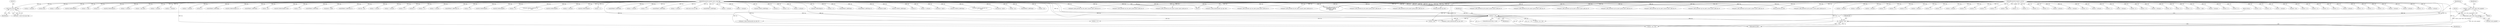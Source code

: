 digraph "0_tcpdump_5dc1860d8267b1e0cb78c9ffa2a40bea2fdb3ddc_4@pointer" {
"1000150" [label="(Call,bp + len)"];
"1000143" [label="(Call,bp >= ep)"];
"1000129" [label="(Call,(const struct pim *)bp)"];
"1000121" [label="(MethodParameterIn,register const u_char *bp)"];
"1000135" [label="(Call,ep = (const u_char *)ndo->ndo_snapend)"];
"1000137" [label="(Call,(const u_char *)ndo->ndo_snapend)"];
"1000122" [label="(MethodParameterIn,register u_int len)"];
"1001291" [label="(Call,bp += advance)"];
"1000391" [label="(Call,bp+2)"];
"1000386" [label="(Call,EXTRACT_16BITS(bp))"];
"1000131" [label="(Identifier,bp)"];
"1000124" [label="(Block,)"];
"1001294" [label="(Call,len -= advance)"];
"1000127" [label="(Call,*pim = (const struct pim *)bp)"];
"1001417" [label="(Call,pimv2_addr_print(ndo, bp, len, pimv2_unicast, pimv2_addr_len, 0))"];
"1000297" [label="(Call,ND_TCHECK2(bp[0], 4))"];
"1000274" [label="(Call,len -= 4)"];
"1001010" [label="(Call,EXTRACT_16BITS(bp))"];
"1001171" [label="(Call,bp < ep)"];
"1000977" [label="(Call,pimv2_addr_print(ndo, bp, len, pimv2_source, pimv2_addr_len, 0))"];
"1000866" [label="(Call,pimv2_addr_print(ndo, bp, len, pimv2_group, pimv2_addr_len, 0))"];
"1001199" [label="(Call,len -= advance)"];
"1001468" [label="(Call,len -= advance)"];
"1000151" [label="(Identifier,bp)"];
"1000719" [label="(Call,len -= advance)"];
"1000340" [label="(Call,ND_TCHECK2(bp[0], olen))"];
"1000150" [label="(Call,bp + len)"];
"1000135" [label="(Call,ep = (const u_char *)ndo->ndo_snapend)"];
"1000912" [label="(Call,bp += 4)"];
"1000464" [label="(Call,EXTRACT_32BITS(bp))"];
"1001429" [label="(Call,len -= advance)"];
"1000122" [label="(MethodParameterIn,register u_int len)"];
"1000145" [label="(Identifier,ep)"];
"1001360" [label="(Call,pfxcnt = bp[0])"];
"1001383" [label="(Call,len < 4)"];
"1000390" [label="(Call,EXTRACT_16BITS(bp+2))"];
"1000536" [label="(Call,*ptr = bp)"];
"1001110" [label="(Call,bp += advance)"];
"1000716" [label="(Call,bp += advance)"];
"1000841" [label="(Call,len -= 4)"];
"1000236" [label="(Call,pimv2_check_checksum(ndo, bp, bp2, len))"];
"1001157" [label="(Call,bp += 4)"];
"1000144" [label="(Identifier,bp)"];
"1000635" [label="(Call,len == 0)"];
"1000137" [label="(Call,(const u_char *)ndo->ndo_snapend)"];
"1000952" [label="(Call,len -= advance)"];
"1000143" [label="(Call,bp >= ep)"];
"1000155" [label="(Call,bp + len)"];
"1001117" [label="(Call,len < 1)"];
"1001366" [label="(Call,len < 2)"];
"1000520" [label="(Call,bp+2)"];
"1001239" [label="(Call,bp += 4)"];
"1001504" [label="(Call,pimv2_addr_print(ndo, bp, len, pimv2_group, pimv2_addr_len, 0))"];
"1000989" [label="(Call,len -= advance)"];
"1001235" [label="(Call,len < 4)"];
"1001543" [label="(Call,len < 2)"];
"1001536" [label="(Call,bp += advance)"];
"1001527" [label="(Call,pimv2_addr_print(ndo, bp, len, pimv2_unicast, pimv2_addr_len, 0))"];
"1000519" [label="(Call,EXTRACT_16BITS(bp+2))"];
"1000159" [label="(Call,len < 2)"];
"1001187" [label="(Call,pimv2_addr_print(ndo, bp, len,\n \t\t\t\t\t\t\t\tpimv2_unicast,\n\t\t\t\t\t\t\t\tpimv2_addr_len,\n\t\t\t\t\t\t\t\t0))"];
"1001055" [label="(Call,len -= 2)"];
"1000336" [label="(Call,len < olen)"];
"1001036" [label="(Call,len < 2)"];
"1001344" [label="(Call,len < 1)"];
"1000329" [label="(Call,bp += 4)"];
"1001040" [label="(Call,ND_TCHECK(bp[2]))"];
"1001203" [label="(Call,len < 2)"];
"1000293" [label="(Call,len < 4)"];
"1001456" [label="(Call,pimv2_addr_print(ndo, bp, len, pimv2_group, pimv2_addr_len, 0))"];
"1001023" [label="(Call,ND_TCHECK(bp[0]))"];
"1000784" [label="(Call,len -= advance)"];
"1001113" [label="(Call,len -= advance)"];
"1000152" [label="(Identifier,len)"];
"1001403" [label="(Call,bp += 4)"];
"1000610" [label="(Call,len < 4)"];
"1001078" [label="(Call,len -= advance)"];
"1000582" [label="(Call,print_unknown_data(ndo, bp, \"\n\t    \", olen))"];
"1001134" [label="(Call,len < 2)"];
"1000153" [label="(Call,ep = bp + len)"];
"1001348" [label="(Call,ND_TCHECK(bp[0]))"];
"1001196" [label="(Call,bp += advance)"];
"1001222" [label="(Call,ND_TCHECK(bp[2]))"];
"1001539" [label="(Call,len -= advance)"];
"1000707" [label="(Call,pimv2_addr_print(ndo, bp, len, pimv2_group, pimv2_addr_len, 0))"];
"1001012" [label="(Call,bp += 2)"];
"1000433" [label="(Call,EXTRACT_32BITS(bp))"];
"1001575" [label="(MethodReturn,RET)"];
"1000121" [label="(MethodParameterIn,register const u_char *bp)"];
"1000146" [label="(Return,return;)"];
"1000683" [label="(Call,ip6_print(ndo, bp, len))"];
"1001153" [label="(Call,len < 4)"];
"1000875" [label="(Call,bp += advance)"];
"1001052" [label="(Call,bp += 2)"];
"1001215" [label="(Call,EXTRACT_16BITS(bp))"];
"1001465" [label="(Call,bp += advance)"];
"1000332" [label="(Call,len -= 4)"];
"1000878" [label="(Call,len -= advance)"];
"1001298" [label="(Call,len < 8)"];
"1000641" [label="(Call,(const struct ip *)bp)"];
"1000626" [label="(Call,EXTRACT_32BITS(bp))"];
"1001426" [label="(Call,bp += advance)"];
"1001513" [label="(Call,bp += advance)"];
"1000224" [label="(Call,pimv2_check_checksum(ndo, bp, bp2, 8))"];
"1000181" [label="(Call,len < 4)"];
"1001003" [label="(Call,ND_TCHECK_16BITS(bp))"];
"1001015" [label="(Call,len -= 2)"];
"1001481" [label="(Call,pimv2_addr_print(ndo, bp, len, pimv2_unicast, pimv2_addr_len, 0))"];
"1000602" [label="(Call,len -= olen)"];
"1000129" [label="(Call,(const struct pim *)bp)"];
"1001259" [label="(Call,pimv2_addr_print(ndo, bp, len, pimv2_group, pimv2_addr_len, 0))"];
"1000742" [label="(Call,len -= advance)"];
"1000149" [label="(Identifier,ep)"];
"1001218" [label="(Call,len < 3)"];
"1000142" [label="(ControlStructure,if (bp >= ep))"];
"1000503" [label="(Call,bp+1)"];
"1000628" [label="(Call,bp += 4)"];
"1000288" [label="(Call,len > 0)"];
"1000986" [label="(Call,bp += advance)"];
"1001282" [label="(Call,pimv2_addr_print(ndo, bp, len, pimv2_unicast, pimv2_addr_len, 0))"];
"1000271" [label="(Call,bp += 4)"];
"1000631" [label="(Call,len -= 4)"];
"1001370" [label="(Call,ND_TCHECK(bp[1]))"];
"1000148" [label="(Call,ep > bp + len)"];
"1001101" [label="(Call,pimv2_addr_print(ndo, bp, len, pimv2_group, pimv2_addr_len, 0))"];
"1000788" [label="(Call,len < 4)"];
"1000245" [label="(Call,pimv2_check_checksum(ndo, bp, bp2, len))"];
"1000838" [label="(Call,bp += 4)"];
"1001516" [label="(Call,len -= advance)"];
"1001555" [label="(Call,EXTRACT_16BITS(bp))"];
"1000540" [label="(Call,plen = len)"];
"1000139" [label="(Call,ndo->ndo_snapend)"];
"1000136" [label="(Identifier,ep)"];
"1001406" [label="(Call,len -= 4)"];
"1000508" [label="(Call,EXTRACT_16BITS(bp+2))"];
"1001307" [label="(Call,bp[0] & 0x80)"];
"1001207" [label="(Call,ND_TCHECK_16BITS(bp))"];
"1001242" [label="(Call,len -= 4)"];
"1000491" [label="(Call,bp+1)"];
"1001075" [label="(Call,bp += advance)"];
"1001147" [label="(Call,frpcnt = bp[1])"];
"1001547" [label="(Call,ND_TCHECK_16BITS(bp))"];
"1000594" [label="(Call,print_unknown_data(ndo, bp, \"\n\t    \", olen))"];
"1000796" [label="(Call,ngroup = bp[1])"];
"1000882" [label="(Call,len < 4)"];
"1000999" [label="(Call,len < 2)"];
"1001440" [label="(Call,bp < ep)"];
"1001493" [label="(Call,len -= advance)"];
"1000364" [label="(Call,EXTRACT_16BITS(bp))"];
"1001085" [label="(Call,bp < ep)"];
"1001160" [label="(Call,len -= 4)"];
"1000772" [label="(Call,pimv2_addr_print(ndo, bp, len, pimv2_unicast, pimv2_addr_len, 0))"];
"1000739" [label="(Call,bp += advance)"];
"1000546" [label="(Call,bp+olen)"];
"1001490" [label="(Call,bp += advance)"];
"1001121" [label="(Call,ND_TCHECK(bp[0]))"];
"1000599" [label="(Call,bp += olen)"];
"1000509" [label="(Call,bp+2)"];
"1000940" [label="(Call,pimv2_addr_print(ndo, bp, len, pimv2_source, pimv2_addr_len, 0))"];
"1001138" [label="(Call,ND_TCHECK(bp[1]))"];
"1001268" [label="(Call,bp += advance)"];
"1000544" [label="(Call,ptr < (bp+olen))"];
"1001019" [label="(Call,len < 1)"];
"1000677" [label="(Call,ip_print(ndo, bp, len))"];
"1001066" [label="(Call,pimv2_addr_print(ndo, bp, len, pimv2_unicast, pimv2_addr_len, 0))"];
"1000730" [label="(Call,pimv2_addr_print(ndo, bp, len, pimv2_unicast, pimv2_addr_len, 0))"];
"1000781" [label="(Call,bp += advance)"];
"1000915" [label="(Call,len -= 4)"];
"1000949" [label="(Call,bp += advance)"];
"1001271" [label="(Call,len -= advance)"];
"1000150" -> "1000148"  [label="AST: "];
"1000150" -> "1000152"  [label="CFG: "];
"1000151" -> "1000150"  [label="AST: "];
"1000152" -> "1000150"  [label="AST: "];
"1000148" -> "1000150"  [label="CFG: "];
"1000150" -> "1001575"  [label="DDG: bp"];
"1000143" -> "1000150"  [label="DDG: bp"];
"1000121" -> "1000150"  [label="DDG: bp"];
"1000122" -> "1000150"  [label="DDG: len"];
"1000143" -> "1000142"  [label="AST: "];
"1000143" -> "1000145"  [label="CFG: "];
"1000144" -> "1000143"  [label="AST: "];
"1000145" -> "1000143"  [label="AST: "];
"1000146" -> "1000143"  [label="CFG: "];
"1000149" -> "1000143"  [label="CFG: "];
"1000143" -> "1001575"  [label="DDG: bp"];
"1000143" -> "1001575"  [label="DDG: ep"];
"1000143" -> "1001575"  [label="DDG: bp >= ep"];
"1000129" -> "1000143"  [label="DDG: bp"];
"1000121" -> "1000143"  [label="DDG: bp"];
"1000135" -> "1000143"  [label="DDG: ep"];
"1000143" -> "1000148"  [label="DDG: ep"];
"1000143" -> "1000148"  [label="DDG: bp"];
"1000143" -> "1000153"  [label="DDG: bp"];
"1000143" -> "1000155"  [label="DDG: bp"];
"1000143" -> "1000224"  [label="DDG: bp"];
"1000143" -> "1000245"  [label="DDG: bp"];
"1000143" -> "1000271"  [label="DDG: bp"];
"1000129" -> "1000127"  [label="AST: "];
"1000129" -> "1000131"  [label="CFG: "];
"1000130" -> "1000129"  [label="AST: "];
"1000131" -> "1000129"  [label="AST: "];
"1000127" -> "1000129"  [label="CFG: "];
"1000129" -> "1000127"  [label="DDG: bp"];
"1000121" -> "1000129"  [label="DDG: bp"];
"1000121" -> "1000119"  [label="AST: "];
"1000121" -> "1001575"  [label="DDG: bp"];
"1000121" -> "1000148"  [label="DDG: bp"];
"1000121" -> "1000153"  [label="DDG: bp"];
"1000121" -> "1000155"  [label="DDG: bp"];
"1000121" -> "1000224"  [label="DDG: bp"];
"1000121" -> "1000236"  [label="DDG: bp"];
"1000121" -> "1000245"  [label="DDG: bp"];
"1000121" -> "1000271"  [label="DDG: bp"];
"1000121" -> "1000297"  [label="DDG: bp"];
"1000121" -> "1000329"  [label="DDG: bp"];
"1000121" -> "1000340"  [label="DDG: bp"];
"1000121" -> "1000364"  [label="DDG: bp"];
"1000121" -> "1000386"  [label="DDG: bp"];
"1000121" -> "1000390"  [label="DDG: bp"];
"1000121" -> "1000391"  [label="DDG: bp"];
"1000121" -> "1000433"  [label="DDG: bp"];
"1000121" -> "1000464"  [label="DDG: bp"];
"1000121" -> "1000491"  [label="DDG: bp"];
"1000121" -> "1000503"  [label="DDG: bp"];
"1000121" -> "1000508"  [label="DDG: bp"];
"1000121" -> "1000509"  [label="DDG: bp"];
"1000121" -> "1000519"  [label="DDG: bp"];
"1000121" -> "1000520"  [label="DDG: bp"];
"1000121" -> "1000536"  [label="DDG: bp"];
"1000121" -> "1000544"  [label="DDG: bp"];
"1000121" -> "1000546"  [label="DDG: bp"];
"1000121" -> "1000582"  [label="DDG: bp"];
"1000121" -> "1000594"  [label="DDG: bp"];
"1000121" -> "1000599"  [label="DDG: bp"];
"1000121" -> "1000626"  [label="DDG: bp"];
"1000121" -> "1000628"  [label="DDG: bp"];
"1000121" -> "1000641"  [label="DDG: bp"];
"1000121" -> "1000677"  [label="DDG: bp"];
"1000121" -> "1000683"  [label="DDG: bp"];
"1000121" -> "1000707"  [label="DDG: bp"];
"1000121" -> "1000716"  [label="DDG: bp"];
"1000121" -> "1000730"  [label="DDG: bp"];
"1000121" -> "1000739"  [label="DDG: bp"];
"1000121" -> "1000772"  [label="DDG: bp"];
"1000121" -> "1000781"  [label="DDG: bp"];
"1000121" -> "1000796"  [label="DDG: bp"];
"1000121" -> "1000838"  [label="DDG: bp"];
"1000121" -> "1000866"  [label="DDG: bp"];
"1000121" -> "1000875"  [label="DDG: bp"];
"1000121" -> "1000912"  [label="DDG: bp"];
"1000121" -> "1000940"  [label="DDG: bp"];
"1000121" -> "1000949"  [label="DDG: bp"];
"1000121" -> "1000977"  [label="DDG: bp"];
"1000121" -> "1000986"  [label="DDG: bp"];
"1000121" -> "1001003"  [label="DDG: bp"];
"1000121" -> "1001010"  [label="DDG: bp"];
"1000121" -> "1001012"  [label="DDG: bp"];
"1000121" -> "1001023"  [label="DDG: bp"];
"1000121" -> "1001040"  [label="DDG: bp"];
"1000121" -> "1001052"  [label="DDG: bp"];
"1000121" -> "1001066"  [label="DDG: bp"];
"1000121" -> "1001075"  [label="DDG: bp"];
"1000121" -> "1001085"  [label="DDG: bp"];
"1000121" -> "1001101"  [label="DDG: bp"];
"1000121" -> "1001110"  [label="DDG: bp"];
"1000121" -> "1001121"  [label="DDG: bp"];
"1000121" -> "1001138"  [label="DDG: bp"];
"1000121" -> "1001147"  [label="DDG: bp"];
"1000121" -> "1001157"  [label="DDG: bp"];
"1000121" -> "1001171"  [label="DDG: bp"];
"1000121" -> "1001187"  [label="DDG: bp"];
"1000121" -> "1001196"  [label="DDG: bp"];
"1000121" -> "1001207"  [label="DDG: bp"];
"1000121" -> "1001215"  [label="DDG: bp"];
"1000121" -> "1001222"  [label="DDG: bp"];
"1000121" -> "1001239"  [label="DDG: bp"];
"1000121" -> "1001259"  [label="DDG: bp"];
"1000121" -> "1001268"  [label="DDG: bp"];
"1000121" -> "1001282"  [label="DDG: bp"];
"1000121" -> "1001291"  [label="DDG: bp"];
"1000121" -> "1001307"  [label="DDG: bp"];
"1000121" -> "1001348"  [label="DDG: bp"];
"1000121" -> "1001360"  [label="DDG: bp"];
"1000121" -> "1001370"  [label="DDG: bp"];
"1000121" -> "1001403"  [label="DDG: bp"];
"1000121" -> "1001417"  [label="DDG: bp"];
"1000121" -> "1001426"  [label="DDG: bp"];
"1000121" -> "1001440"  [label="DDG: bp"];
"1000121" -> "1001456"  [label="DDG: bp"];
"1000121" -> "1001465"  [label="DDG: bp"];
"1000121" -> "1001481"  [label="DDG: bp"];
"1000121" -> "1001490"  [label="DDG: bp"];
"1000121" -> "1001504"  [label="DDG: bp"];
"1000121" -> "1001513"  [label="DDG: bp"];
"1000121" -> "1001527"  [label="DDG: bp"];
"1000121" -> "1001536"  [label="DDG: bp"];
"1000121" -> "1001547"  [label="DDG: bp"];
"1000121" -> "1001555"  [label="DDG: bp"];
"1000135" -> "1000124"  [label="AST: "];
"1000135" -> "1000137"  [label="CFG: "];
"1000136" -> "1000135"  [label="AST: "];
"1000137" -> "1000135"  [label="AST: "];
"1000144" -> "1000135"  [label="CFG: "];
"1000135" -> "1001575"  [label="DDG: (const u_char *)ndo->ndo_snapend"];
"1000137" -> "1000135"  [label="DDG: ndo->ndo_snapend"];
"1000137" -> "1000139"  [label="CFG: "];
"1000138" -> "1000137"  [label="AST: "];
"1000139" -> "1000137"  [label="AST: "];
"1000137" -> "1001575"  [label="DDG: ndo->ndo_snapend"];
"1000122" -> "1000119"  [label="AST: "];
"1000122" -> "1001575"  [label="DDG: len"];
"1000122" -> "1000148"  [label="DDG: len"];
"1000122" -> "1000153"  [label="DDG: len"];
"1000122" -> "1000155"  [label="DDG: len"];
"1000122" -> "1000159"  [label="DDG: len"];
"1000122" -> "1000181"  [label="DDG: len"];
"1000122" -> "1000236"  [label="DDG: len"];
"1000122" -> "1000245"  [label="DDG: len"];
"1000122" -> "1000274"  [label="DDG: len"];
"1000122" -> "1000288"  [label="DDG: len"];
"1000122" -> "1000293"  [label="DDG: len"];
"1000122" -> "1000332"  [label="DDG: len"];
"1000122" -> "1000336"  [label="DDG: len"];
"1000122" -> "1000540"  [label="DDG: len"];
"1000122" -> "1000602"  [label="DDG: len"];
"1000122" -> "1000610"  [label="DDG: len"];
"1000122" -> "1000631"  [label="DDG: len"];
"1000122" -> "1000635"  [label="DDG: len"];
"1000122" -> "1000677"  [label="DDG: len"];
"1000122" -> "1000683"  [label="DDG: len"];
"1000122" -> "1000707"  [label="DDG: len"];
"1000122" -> "1000719"  [label="DDG: len"];
"1000122" -> "1000730"  [label="DDG: len"];
"1000122" -> "1000742"  [label="DDG: len"];
"1000122" -> "1000772"  [label="DDG: len"];
"1000122" -> "1000784"  [label="DDG: len"];
"1000122" -> "1000788"  [label="DDG: len"];
"1000122" -> "1000841"  [label="DDG: len"];
"1000122" -> "1000866"  [label="DDG: len"];
"1000122" -> "1000878"  [label="DDG: len"];
"1000122" -> "1000882"  [label="DDG: len"];
"1000122" -> "1000915"  [label="DDG: len"];
"1000122" -> "1000940"  [label="DDG: len"];
"1000122" -> "1000952"  [label="DDG: len"];
"1000122" -> "1000977"  [label="DDG: len"];
"1000122" -> "1000989"  [label="DDG: len"];
"1000122" -> "1000999"  [label="DDG: len"];
"1000122" -> "1001015"  [label="DDG: len"];
"1000122" -> "1001019"  [label="DDG: len"];
"1000122" -> "1001036"  [label="DDG: len"];
"1000122" -> "1001055"  [label="DDG: len"];
"1000122" -> "1001066"  [label="DDG: len"];
"1000122" -> "1001078"  [label="DDG: len"];
"1000122" -> "1001101"  [label="DDG: len"];
"1000122" -> "1001113"  [label="DDG: len"];
"1000122" -> "1001117"  [label="DDG: len"];
"1000122" -> "1001134"  [label="DDG: len"];
"1000122" -> "1001153"  [label="DDG: len"];
"1000122" -> "1001160"  [label="DDG: len"];
"1000122" -> "1001187"  [label="DDG: len"];
"1000122" -> "1001199"  [label="DDG: len"];
"1000122" -> "1001203"  [label="DDG: len"];
"1000122" -> "1001218"  [label="DDG: len"];
"1000122" -> "1001235"  [label="DDG: len"];
"1000122" -> "1001242"  [label="DDG: len"];
"1000122" -> "1001259"  [label="DDG: len"];
"1000122" -> "1001271"  [label="DDG: len"];
"1000122" -> "1001282"  [label="DDG: len"];
"1000122" -> "1001294"  [label="DDG: len"];
"1000122" -> "1001298"  [label="DDG: len"];
"1000122" -> "1001344"  [label="DDG: len"];
"1000122" -> "1001366"  [label="DDG: len"];
"1000122" -> "1001383"  [label="DDG: len"];
"1000122" -> "1001406"  [label="DDG: len"];
"1000122" -> "1001417"  [label="DDG: len"];
"1000122" -> "1001429"  [label="DDG: len"];
"1000122" -> "1001456"  [label="DDG: len"];
"1000122" -> "1001468"  [label="DDG: len"];
"1000122" -> "1001481"  [label="DDG: len"];
"1000122" -> "1001493"  [label="DDG: len"];
"1000122" -> "1001504"  [label="DDG: len"];
"1000122" -> "1001516"  [label="DDG: len"];
"1000122" -> "1001527"  [label="DDG: len"];
"1000122" -> "1001539"  [label="DDG: len"];
"1000122" -> "1001543"  [label="DDG: len"];
}
